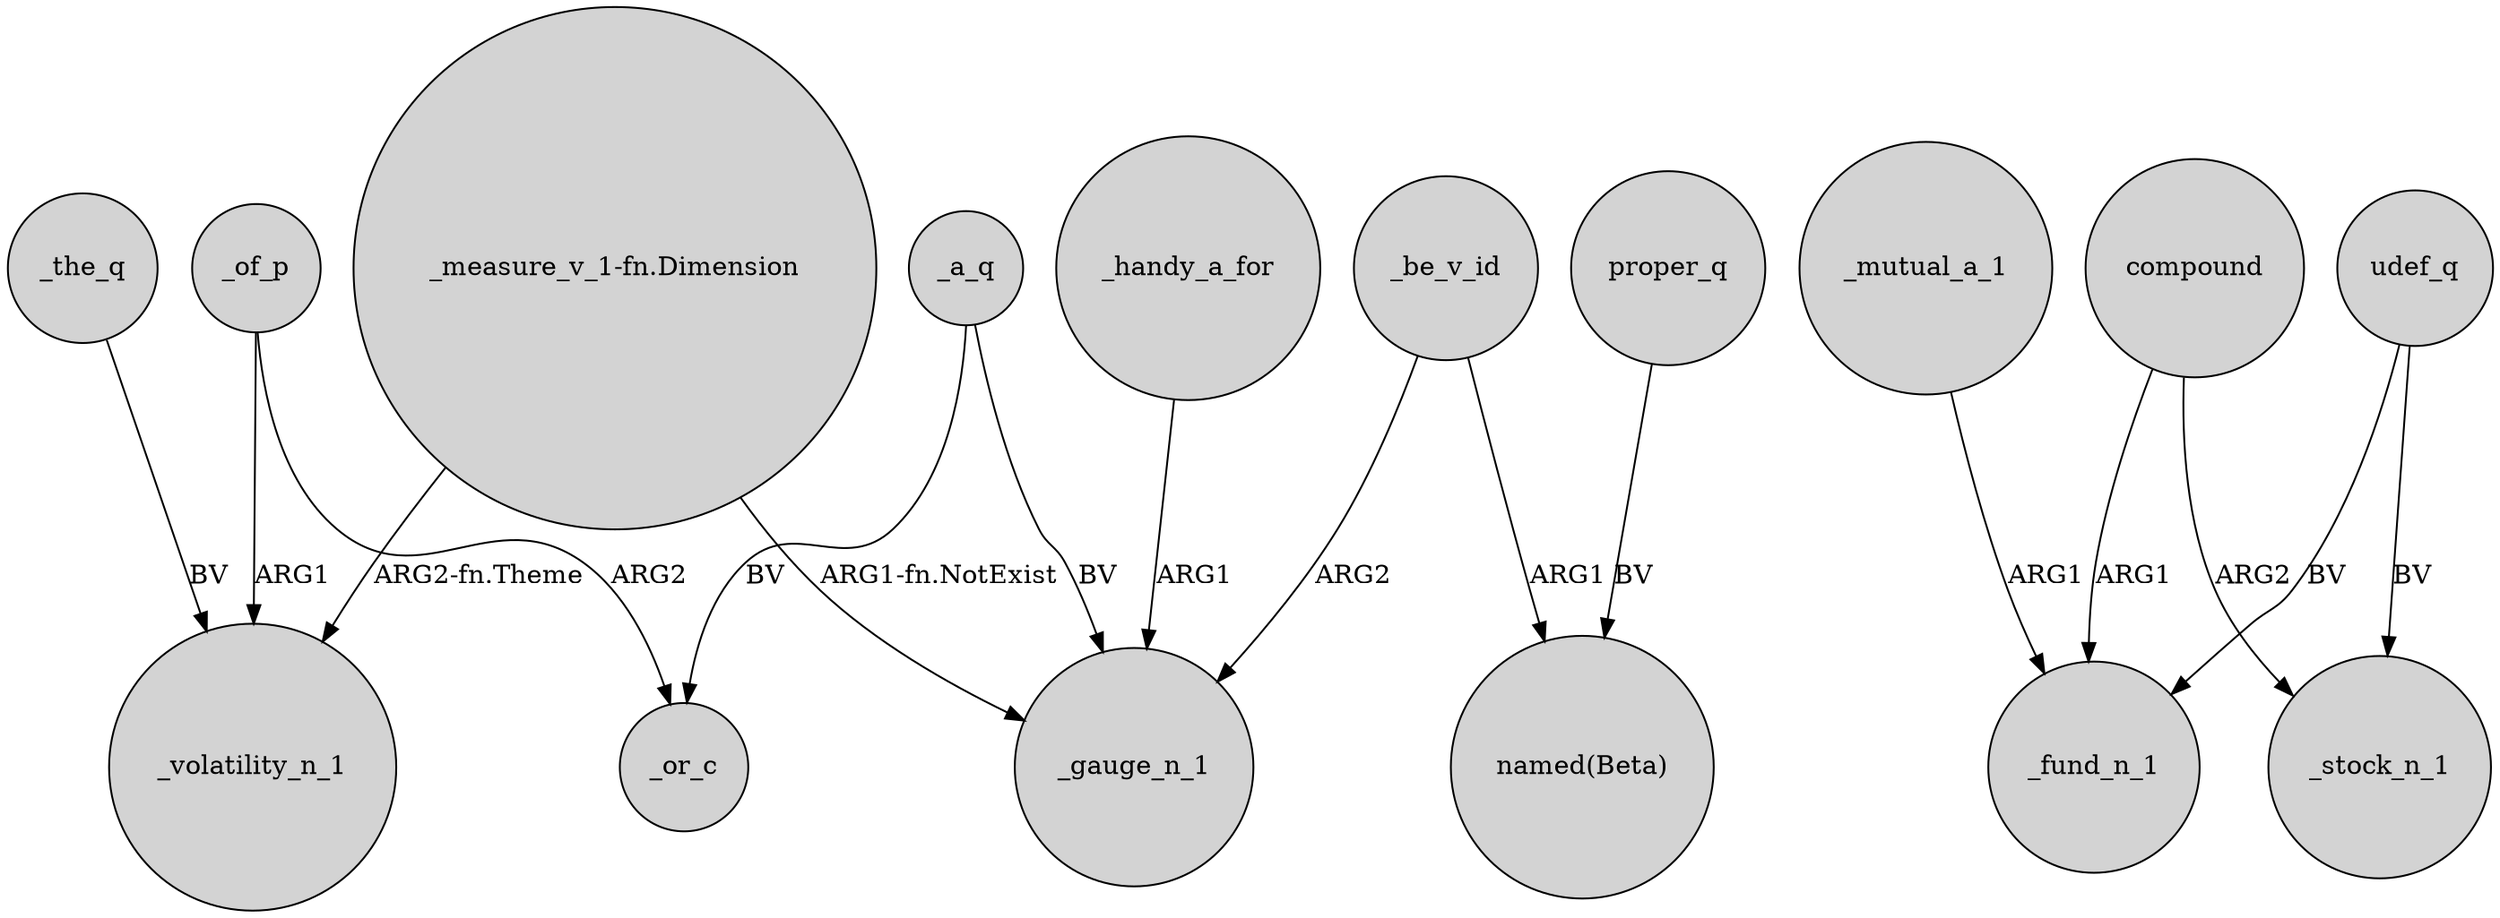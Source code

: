 digraph {
	node [shape=circle style=filled]
	_of_p -> _volatility_n_1 [label=ARG1]
	"_measure_v_1-fn.Dimension" -> _gauge_n_1 [label="ARG1-fn.NotExist"]
	_the_q -> _volatility_n_1 [label=BV]
	udef_q -> _stock_n_1 [label=BV]
	_a_q -> _gauge_n_1 [label=BV]
	_of_p -> _or_c [label=ARG2]
	_a_q -> _or_c [label=BV]
	"_measure_v_1-fn.Dimension" -> _volatility_n_1 [label="ARG2-fn.Theme"]
	proper_q -> "named(Beta)" [label=BV]
	_mutual_a_1 -> _fund_n_1 [label=ARG1]
	_handy_a_for -> _gauge_n_1 [label=ARG1]
	_be_v_id -> "named(Beta)" [label=ARG1]
	compound -> _stock_n_1 [label=ARG2]
	udef_q -> _fund_n_1 [label=BV]
	compound -> _fund_n_1 [label=ARG1]
	_be_v_id -> _gauge_n_1 [label=ARG2]
}
